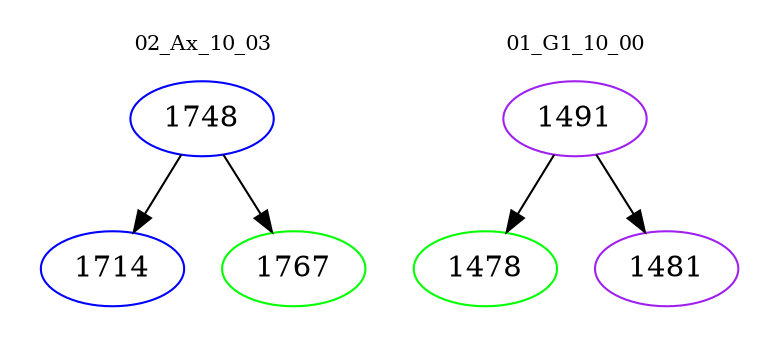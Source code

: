 digraph{
subgraph cluster_0 {
color = white
label = "02_Ax_10_03";
fontsize=10;
T0_1748 [label="1748", color="blue"]
T0_1748 -> T0_1714 [color="black"]
T0_1714 [label="1714", color="blue"]
T0_1748 -> T0_1767 [color="black"]
T0_1767 [label="1767", color="green"]
}
subgraph cluster_1 {
color = white
label = "01_G1_10_00";
fontsize=10;
T1_1491 [label="1491", color="purple"]
T1_1491 -> T1_1478 [color="black"]
T1_1478 [label="1478", color="green"]
T1_1491 -> T1_1481 [color="black"]
T1_1481 [label="1481", color="purple"]
}
}
